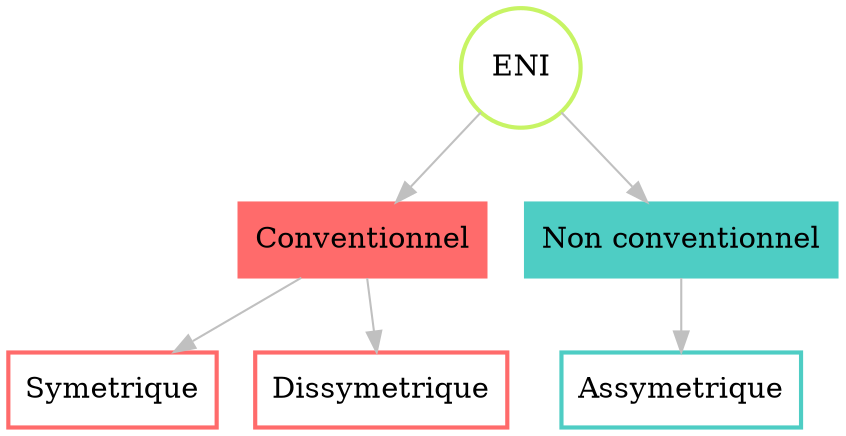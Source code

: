 digraph {

    graph [layout = dot, overlap=false]
    node [shape = rectangle, style = bold]
    edge [color = grey]

    "ENI" [shape = circle, color = "#C7F464"]
   
    // Conventionnel
    node [color = "#FF6B6B"]
    Conventionnel  [style = filled]
    Conventionnel -> Symetrique;
    Conventionnel -> Dissymetrique;
    
    // Non conventionnel
    node [color = "#4ECDC4"]
    "Non conventionnel"      [style = filled]
    "Non conventionnel" -> Assymetrique;

    "ENI" -> {Conventionnel, "Non conventionnel"}


}
